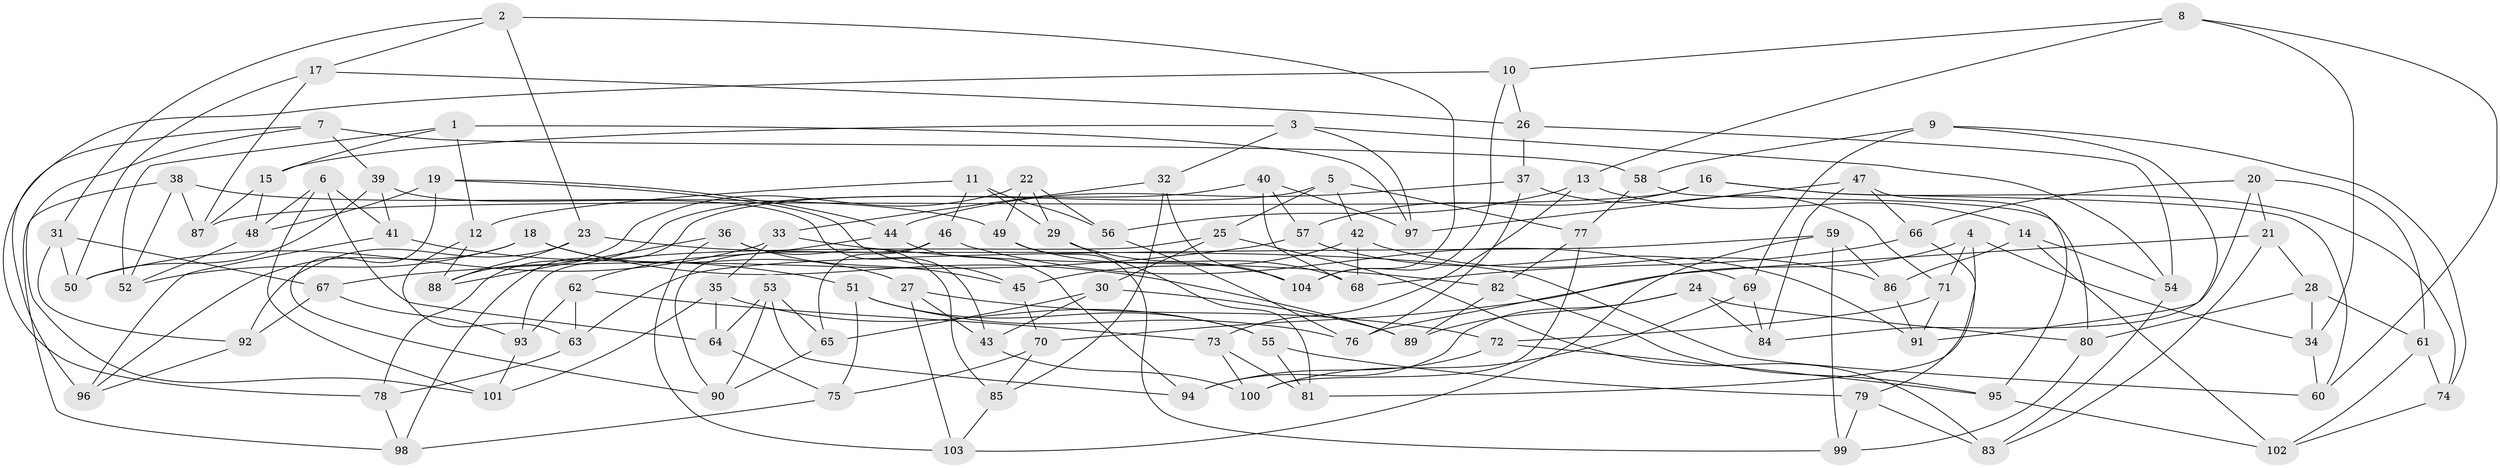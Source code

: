 // Generated by graph-tools (version 1.1) at 2025/59/03/09/25 04:59:04]
// undirected, 104 vertices, 208 edges
graph export_dot {
graph [start="1"]
  node [color=gray90,style=filled];
  1;
  2;
  3;
  4;
  5;
  6;
  7;
  8;
  9;
  10;
  11;
  12;
  13;
  14;
  15;
  16;
  17;
  18;
  19;
  20;
  21;
  22;
  23;
  24;
  25;
  26;
  27;
  28;
  29;
  30;
  31;
  32;
  33;
  34;
  35;
  36;
  37;
  38;
  39;
  40;
  41;
  42;
  43;
  44;
  45;
  46;
  47;
  48;
  49;
  50;
  51;
  52;
  53;
  54;
  55;
  56;
  57;
  58;
  59;
  60;
  61;
  62;
  63;
  64;
  65;
  66;
  67;
  68;
  69;
  70;
  71;
  72;
  73;
  74;
  75;
  76;
  77;
  78;
  79;
  80;
  81;
  82;
  83;
  84;
  85;
  86;
  87;
  88;
  89;
  90;
  91;
  92;
  93;
  94;
  95;
  96;
  97;
  98;
  99;
  100;
  101;
  102;
  103;
  104;
  1 -- 12;
  1 -- 97;
  1 -- 15;
  1 -- 52;
  2 -- 17;
  2 -- 104;
  2 -- 31;
  2 -- 23;
  3 -- 97;
  3 -- 54;
  3 -- 32;
  3 -- 15;
  4 -- 76;
  4 -- 81;
  4 -- 34;
  4 -- 71;
  5 -- 42;
  5 -- 77;
  5 -- 98;
  5 -- 25;
  6 -- 41;
  6 -- 48;
  6 -- 101;
  6 -- 64;
  7 -- 96;
  7 -- 39;
  7 -- 58;
  7 -- 101;
  8 -- 34;
  8 -- 10;
  8 -- 13;
  8 -- 60;
  9 -- 69;
  9 -- 91;
  9 -- 58;
  9 -- 74;
  10 -- 104;
  10 -- 26;
  10 -- 78;
  11 -- 56;
  11 -- 29;
  11 -- 46;
  11 -- 12;
  12 -- 63;
  12 -- 88;
  13 -- 56;
  13 -- 73;
  13 -- 14;
  14 -- 86;
  14 -- 102;
  14 -- 54;
  15 -- 48;
  15 -- 87;
  16 -- 57;
  16 -- 60;
  16 -- 74;
  16 -- 87;
  17 -- 87;
  17 -- 50;
  17 -- 26;
  18 -- 52;
  18 -- 27;
  18 -- 96;
  18 -- 89;
  19 -- 48;
  19 -- 44;
  19 -- 90;
  19 -- 45;
  20 -- 21;
  20 -- 66;
  20 -- 61;
  20 -- 84;
  21 -- 70;
  21 -- 83;
  21 -- 28;
  22 -- 49;
  22 -- 88;
  22 -- 56;
  22 -- 29;
  23 -- 88;
  23 -- 60;
  23 -- 92;
  24 -- 84;
  24 -- 80;
  24 -- 89;
  24 -- 94;
  25 -- 30;
  25 -- 83;
  25 -- 93;
  26 -- 37;
  26 -- 54;
  27 -- 103;
  27 -- 72;
  27 -- 43;
  28 -- 34;
  28 -- 61;
  28 -- 80;
  29 -- 68;
  29 -- 81;
  30 -- 43;
  30 -- 89;
  30 -- 65;
  31 -- 92;
  31 -- 50;
  31 -- 67;
  32 -- 33;
  32 -- 85;
  32 -- 104;
  33 -- 50;
  33 -- 35;
  33 -- 82;
  34 -- 60;
  35 -- 101;
  35 -- 55;
  35 -- 64;
  36 -- 103;
  36 -- 85;
  36 -- 45;
  36 -- 88;
  37 -- 71;
  37 -- 76;
  37 -- 44;
  38 -- 49;
  38 -- 52;
  38 -- 87;
  38 -- 98;
  39 -- 41;
  39 -- 50;
  39 -- 43;
  40 -- 78;
  40 -- 97;
  40 -- 57;
  40 -- 68;
  41 -- 51;
  41 -- 96;
  42 -- 68;
  42 -- 45;
  42 -- 86;
  43 -- 100;
  44 -- 62;
  44 -- 94;
  45 -- 70;
  46 -- 65;
  46 -- 69;
  46 -- 90;
  47 -- 84;
  47 -- 97;
  47 -- 95;
  47 -- 66;
  48 -- 52;
  49 -- 99;
  49 -- 104;
  51 -- 55;
  51 -- 75;
  51 -- 76;
  53 -- 90;
  53 -- 64;
  53 -- 94;
  53 -- 65;
  54 -- 83;
  55 -- 81;
  55 -- 79;
  56 -- 76;
  57 -- 67;
  57 -- 91;
  58 -- 77;
  58 -- 80;
  59 -- 99;
  59 -- 103;
  59 -- 86;
  59 -- 63;
  61 -- 74;
  61 -- 102;
  62 -- 73;
  62 -- 63;
  62 -- 93;
  63 -- 78;
  64 -- 75;
  65 -- 90;
  66 -- 68;
  66 -- 79;
  67 -- 92;
  67 -- 93;
  69 -- 100;
  69 -- 84;
  70 -- 75;
  70 -- 85;
  71 -- 72;
  71 -- 91;
  72 -- 95;
  72 -- 94;
  73 -- 81;
  73 -- 100;
  74 -- 102;
  75 -- 98;
  77 -- 82;
  77 -- 100;
  78 -- 98;
  79 -- 99;
  79 -- 83;
  80 -- 99;
  82 -- 89;
  82 -- 95;
  85 -- 103;
  86 -- 91;
  92 -- 96;
  93 -- 101;
  95 -- 102;
}
